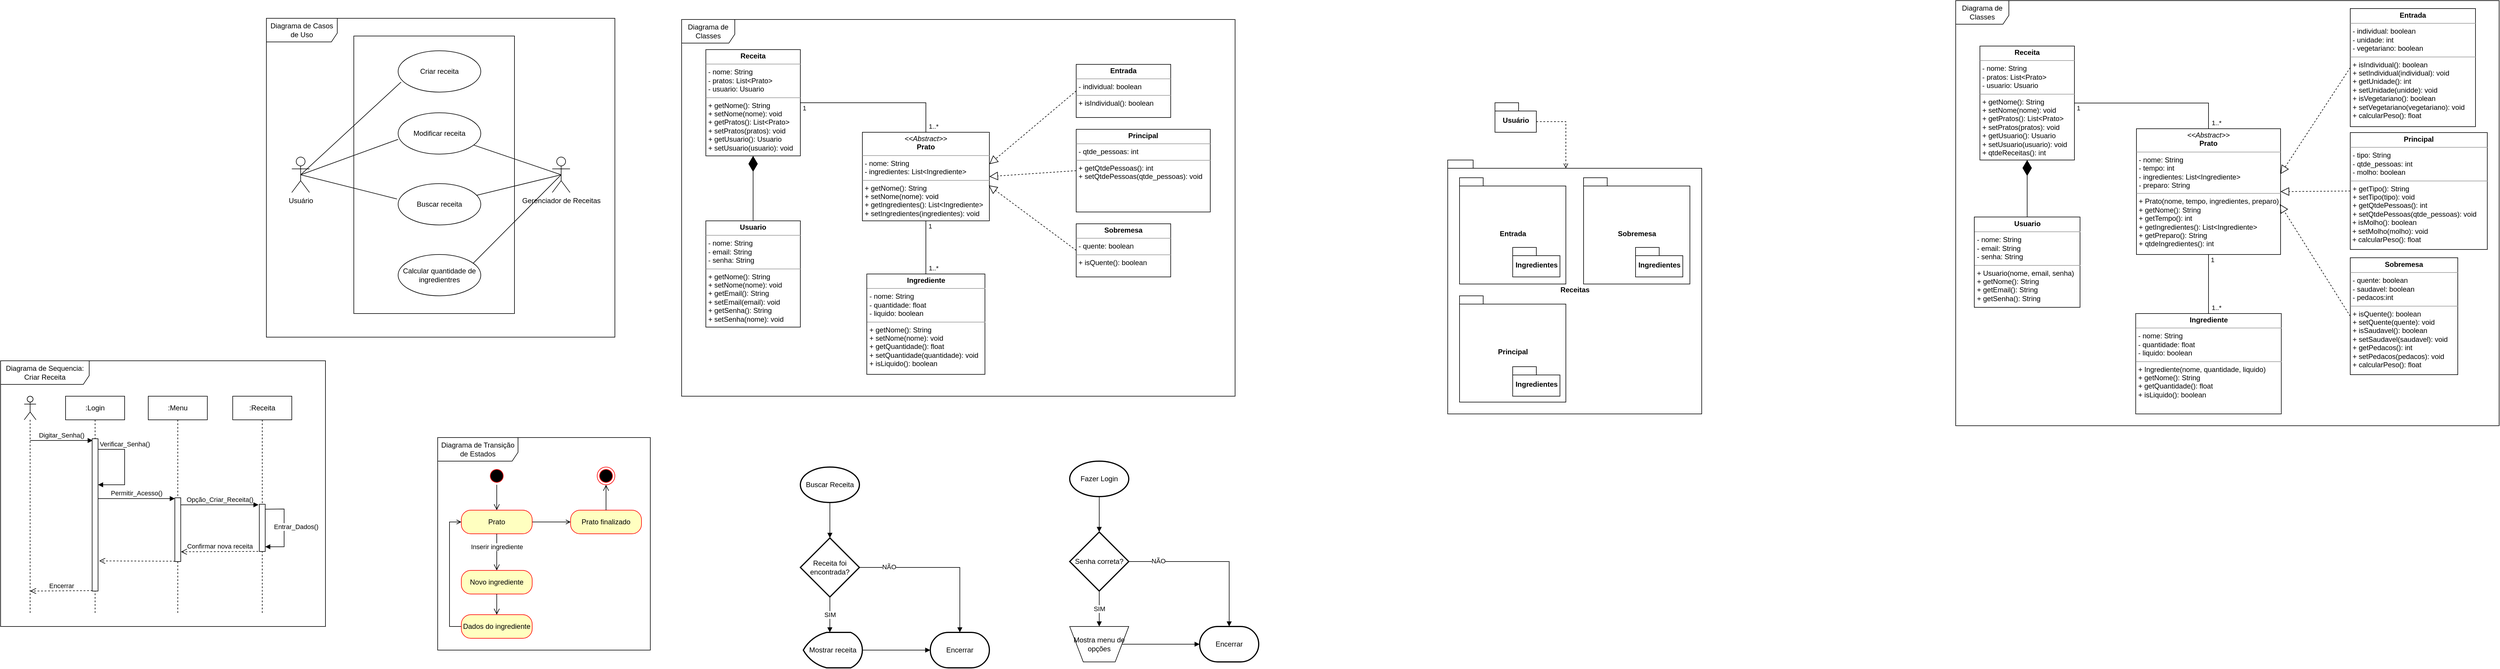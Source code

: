 <mxfile version="20.7.3" type="github" pages="2">
  <diagram id="_pqjIdRNE1lNzWgBRpJp" name="ReceitaFacil">
    <mxGraphModel dx="2421" dy="1897" grid="1" gridSize="10" guides="1" tooltips="1" connect="1" arrows="1" fold="1" page="1" pageScale="1" pageWidth="827" pageHeight="1169" math="0" shadow="0">
      <root>
        <mxCell id="0" />
        <mxCell id="1" parent="0" />
        <mxCell id="X-IdpKSJV3AJV5iMaEPw-19" value="Diagrama de Sequencia:&lt;br&gt;Criar Receita" style="shape=umlFrame;whiteSpace=wrap;html=1;width=150;height=40;" parent="1" vertex="1">
          <mxGeometry x="-740" y="-550" width="550" height="450" as="geometry" />
        </mxCell>
        <mxCell id="10oVBbvQQlzTXneZNWG--9" value="Diagrama de Classes" style="shape=umlFrame;whiteSpace=wrap;html=1;width=90;height=40;" parent="1" vertex="1">
          <mxGeometry x="413" y="-1128" width="937" height="638" as="geometry" />
        </mxCell>
        <mxCell id="10oVBbvQQlzTXneZNWG--10" value="Diagrama de Casos de Uso" style="shape=umlFrame;whiteSpace=wrap;html=1;width=120;height=40;" parent="1" vertex="1">
          <mxGeometry x="-290" y="-1130" width="590" height="540" as="geometry" />
        </mxCell>
        <mxCell id="10oVBbvQQlzTXneZNWG--13" value="" style="html=1;" parent="1" vertex="1">
          <mxGeometry x="-142" y="-1100" width="272" height="470" as="geometry" />
        </mxCell>
        <mxCell id="10oVBbvQQlzTXneZNWG--1" value="&lt;p style=&quot;margin:0px;margin-top:4px;text-align:center;&quot;&gt;&lt;b&gt;Usuario&lt;/b&gt;&lt;/p&gt;&lt;hr size=&quot;1&quot;&gt;&lt;p style=&quot;margin:0px;margin-left:4px;&quot;&gt;- nome: String&lt;/p&gt;&lt;p style=&quot;margin:0px;margin-left:4px;&quot;&gt;- email: String&lt;/p&gt;&lt;p style=&quot;margin:0px;margin-left:4px;&quot;&gt;- senha: String&lt;/p&gt;&lt;hr size=&quot;1&quot;&gt;&lt;p style=&quot;margin:0px;margin-left:4px;&quot;&gt;+ getNome(): String&lt;/p&gt;&lt;p style=&quot;margin:0px;margin-left:4px;&quot;&gt;+ setNome(nome): void&lt;/p&gt;&lt;p style=&quot;margin:0px;margin-left:4px;&quot;&gt;+ getEmail(): String&lt;/p&gt;&lt;p style=&quot;margin:0px;margin-left:4px;&quot;&gt;+ setEmail(email): void&lt;/p&gt;&lt;p style=&quot;margin: 0px 0px 0px 4px;&quot;&gt;+ getSenha(): String&lt;/p&gt;&lt;p style=&quot;margin: 0px 0px 0px 4px;&quot;&gt;+ setSenha(nome): void&lt;/p&gt;" style="verticalAlign=top;align=left;overflow=fill;fontSize=12;fontFamily=Helvetica;html=1;" parent="1" vertex="1">
          <mxGeometry x="454" y="-787" width="160" height="180" as="geometry" />
        </mxCell>
        <mxCell id="10oVBbvQQlzTXneZNWG--2" value="&lt;p style=&quot;margin:0px;margin-top:4px;text-align:center;&quot;&gt;&lt;i&gt;&amp;lt;&amp;lt;Abstract&amp;gt;&amp;gt;&lt;/i&gt;&lt;br&gt;&lt;b&gt;Prato&lt;/b&gt;&lt;/p&gt;&lt;hr size=&quot;1&quot;&gt;&lt;p style=&quot;margin:0px;margin-left:4px;&quot;&gt;- nome: String&lt;/p&gt;&lt;p style=&quot;margin:0px;margin-left:4px;&quot;&gt;- ingredientes: List&amp;lt;Ingrediente&amp;gt;&lt;br&gt;&lt;/p&gt;&lt;hr size=&quot;1&quot;&gt;&lt;p style=&quot;margin: 0px 0px 0px 4px;&quot;&gt;+ getNome(): String&lt;/p&gt;&lt;p style=&quot;margin: 0px 0px 0px 4px;&quot;&gt;+ setNome(nome): void&lt;/p&gt;&lt;p style=&quot;margin: 0px 0px 0px 4px;&quot;&gt;+ getIngredientes(): List&amp;lt;Ingrediente&amp;gt;&lt;/p&gt;&lt;p style=&quot;margin: 0px 0px 0px 4px;&quot;&gt;+ setIngredientes(ingredientes): void&lt;/p&gt;" style="verticalAlign=top;align=left;overflow=fill;fontSize=12;fontFamily=Helvetica;html=1;" parent="1" vertex="1">
          <mxGeometry x="719" y="-937" width="215" height="150" as="geometry" />
        </mxCell>
        <mxCell id="10oVBbvQQlzTXneZNWG--3" value="&lt;p style=&quot;margin:0px;margin-top:4px;text-align:center;&quot;&gt;&lt;b&gt;Entrada&lt;/b&gt;&lt;/p&gt;&lt;hr size=&quot;1&quot;&gt;&lt;p style=&quot;margin:0px;margin-left:4px;&quot;&gt;&lt;span style=&quot;background-color: initial;&quot;&gt;- individual: boolean&lt;/span&gt;&lt;br&gt;&lt;/p&gt;&lt;hr size=&quot;1&quot;&gt;&lt;p style=&quot;margin:0px;margin-left:4px;&quot;&gt;+ isIndividual(): boolean&lt;/p&gt;" style="verticalAlign=top;align=left;overflow=fill;fontSize=12;fontFamily=Helvetica;html=1;" parent="1" vertex="1">
          <mxGeometry x="1081" y="-1052" width="160" height="90" as="geometry" />
        </mxCell>
        <mxCell id="10oVBbvQQlzTXneZNWG--4" value="&lt;p style=&quot;margin:0px;margin-top:4px;text-align:center;&quot;&gt;&lt;b&gt;Sobremesa&lt;/b&gt;&lt;/p&gt;&lt;hr size=&quot;1&quot;&gt;&lt;p style=&quot;margin:0px;margin-left:4px;&quot;&gt;&lt;span style=&quot;background-color: initial;&quot;&gt;- quente: boolean&lt;/span&gt;&lt;br&gt;&lt;/p&gt;&lt;hr size=&quot;1&quot;&gt;&lt;p style=&quot;margin:0px;margin-left:4px;&quot;&gt;+ isQuente(): boolean&lt;/p&gt;" style="verticalAlign=top;align=left;overflow=fill;fontSize=12;fontFamily=Helvetica;html=1;" parent="1" vertex="1">
          <mxGeometry x="1081" y="-782" width="160" height="90" as="geometry" />
        </mxCell>
        <mxCell id="10oVBbvQQlzTXneZNWG--5" value="&lt;p style=&quot;margin:0px;margin-top:4px;text-align:center;&quot;&gt;&lt;b&gt;Ingrediente&lt;/b&gt;&lt;/p&gt;&lt;hr size=&quot;1&quot;&gt;&lt;p style=&quot;margin:0px;margin-left:4px;&quot;&gt;- nome: String&lt;/p&gt;&lt;p style=&quot;margin:0px;margin-left:4px;&quot;&gt;- quantidade: float&lt;/p&gt;&lt;p style=&quot;margin:0px;margin-left:4px;&quot;&gt;- liquido: boolean&lt;/p&gt;&lt;hr size=&quot;1&quot;&gt;&lt;p style=&quot;margin:0px;margin-left:4px;&quot;&gt;+ getNome(): String&lt;/p&gt;&lt;p style=&quot;margin:0px;margin-left:4px;&quot;&gt;+ setNome(nome): void&lt;/p&gt;&lt;p style=&quot;margin:0px;margin-left:4px;&quot;&gt;+ getQuantidade(): float&lt;/p&gt;&lt;p style=&quot;margin:0px;margin-left:4px;&quot;&gt;+ setQuantidade(quantidade): void&lt;/p&gt;&lt;p style=&quot;margin:0px;margin-left:4px;&quot;&gt;+ isLiquido(): boolean&lt;/p&gt;" style="verticalAlign=top;align=left;overflow=fill;fontSize=12;fontFamily=Helvetica;html=1;" parent="1" vertex="1">
          <mxGeometry x="726.5" y="-697" width="200" height="170" as="geometry" />
        </mxCell>
        <mxCell id="10oVBbvQQlzTXneZNWG--7" value="&lt;p style=&quot;margin:0px;margin-top:4px;text-align:center;&quot;&gt;&lt;b&gt;Receita&lt;/b&gt;&lt;/p&gt;&lt;hr size=&quot;1&quot;&gt;&lt;p style=&quot;margin:0px;margin-left:4px;&quot;&gt;- nome: String&lt;/p&gt;&lt;p style=&quot;margin:0px;margin-left:4px;&quot;&gt;- pratos: List&amp;lt;Prato&amp;gt;&lt;br&gt;&lt;/p&gt;&lt;p style=&quot;margin:0px;margin-left:4px;&quot;&gt;- usuario: Usuario&lt;/p&gt;&lt;hr size=&quot;1&quot;&gt;&lt;p style=&quot;margin: 0px 0px 0px 4px;&quot;&gt;+ getNome(): String&lt;/p&gt;&lt;p style=&quot;margin: 0px 0px 0px 4px;&quot;&gt;+ setNome(nome): void&lt;/p&gt;&lt;p style=&quot;margin: 0px 0px 0px 4px;&quot;&gt;+ getPratos(): List&amp;lt;Prato&amp;gt;&lt;/p&gt;&lt;p style=&quot;margin: 0px 0px 0px 4px;&quot;&gt;+ setPratos(pratos): void&lt;/p&gt;&lt;p style=&quot;margin: 0px 0px 0px 4px;&quot;&gt;+ getUsuario(): Usuario&lt;/p&gt;&lt;p style=&quot;margin: 0px 0px 0px 4px;&quot;&gt;+ setUsuario(usuario): void&lt;/p&gt;" style="verticalAlign=top;align=left;overflow=fill;fontSize=12;fontFamily=Helvetica;html=1;" parent="1" vertex="1">
          <mxGeometry x="454" y="-1077" width="160" height="180" as="geometry" />
        </mxCell>
        <mxCell id="10oVBbvQQlzTXneZNWG--8" value="&lt;p style=&quot;margin:0px;margin-top:4px;text-align:center;&quot;&gt;&lt;b&gt;Principal&lt;/b&gt;&lt;/p&gt;&lt;hr size=&quot;1&quot;&gt;&lt;p style=&quot;margin:0px;margin-left:4px;&quot;&gt;&lt;span style=&quot;background-color: initial;&quot;&gt;- qtde_pessoas: int&lt;/span&gt;&lt;br&gt;&lt;/p&gt;&lt;hr size=&quot;1&quot;&gt;&lt;p style=&quot;margin: 0px 0px 0px 4px;&quot;&gt;+ getQtdePessoas(): int&lt;/p&gt;&lt;p style=&quot;margin: 0px 0px 0px 4px;&quot;&gt;+ setQtdePessoas(qtde_pessoas): void&lt;/p&gt;&lt;div&gt;&lt;br&gt;&lt;/div&gt;" style="verticalAlign=top;align=left;overflow=fill;fontSize=12;fontFamily=Helvetica;html=1;" parent="1" vertex="1">
          <mxGeometry x="1081" y="-942" width="227" height="140" as="geometry" />
        </mxCell>
        <mxCell id="10oVBbvQQlzTXneZNWG--11" value="Usuário" style="shape=umlActor;verticalLabelPosition=bottom;verticalAlign=top;html=1;" parent="1" vertex="1">
          <mxGeometry x="-247" y="-895" width="30" height="60" as="geometry" />
        </mxCell>
        <mxCell id="10oVBbvQQlzTXneZNWG--12" value="Gerenciador de Receitas" style="shape=umlActor;verticalLabelPosition=bottom;verticalAlign=top;html=1;" parent="1" vertex="1">
          <mxGeometry x="194" y="-895" width="30" height="60" as="geometry" />
        </mxCell>
        <mxCell id="10oVBbvQQlzTXneZNWG--16" value="Criar receita" style="ellipse;whiteSpace=wrap;html=1;" parent="1" vertex="1">
          <mxGeometry x="-67" y="-1075" width="140" height="70" as="geometry" />
        </mxCell>
        <mxCell id="10oVBbvQQlzTXneZNWG--17" value="Modificar receita" style="ellipse;whiteSpace=wrap;html=1;" parent="1" vertex="1">
          <mxGeometry x="-67" y="-970" width="140" height="70" as="geometry" />
        </mxCell>
        <mxCell id="10oVBbvQQlzTXneZNWG--18" value="Buscar receita" style="ellipse;whiteSpace=wrap;html=1;" parent="1" vertex="1">
          <mxGeometry x="-67" y="-850" width="140" height="70" as="geometry" />
        </mxCell>
        <mxCell id="10oVBbvQQlzTXneZNWG--20" value="Calcular quantidade de ingredientres" style="ellipse;whiteSpace=wrap;html=1;" parent="1" vertex="1">
          <mxGeometry x="-67" y="-730" width="140" height="70" as="geometry" />
        </mxCell>
        <mxCell id="10oVBbvQQlzTXneZNWG--33" value="" style="endArrow=none;html=1;rounded=0;exitX=0.5;exitY=0.5;exitDx=0;exitDy=0;exitPerimeter=0;entryX=0.036;entryY=0.757;entryDx=0;entryDy=0;entryPerimeter=0;" parent="1" source="10oVBbvQQlzTXneZNWG--11" target="10oVBbvQQlzTXneZNWG--16" edge="1">
          <mxGeometry relative="1" as="geometry">
            <mxPoint x="-207" y="-900" as="sourcePoint" />
            <mxPoint x="-37" y="-1020" as="targetPoint" />
          </mxGeometry>
        </mxCell>
        <mxCell id="10oVBbvQQlzTXneZNWG--34" value="" style="endArrow=none;html=1;rounded=0;exitX=0.5;exitY=0.5;exitDx=0;exitDy=0;exitPerimeter=0;entryX=0;entryY=0.643;entryDx=0;entryDy=0;entryPerimeter=0;" parent="1" source="10oVBbvQQlzTXneZNWG--11" target="10oVBbvQQlzTXneZNWG--17" edge="1">
          <mxGeometry relative="1" as="geometry">
            <mxPoint x="-497" y="-800" as="sourcePoint" />
            <mxPoint x="-337" y="-800" as="targetPoint" />
          </mxGeometry>
        </mxCell>
        <mxCell id="10oVBbvQQlzTXneZNWG--35" value="" style="endArrow=none;html=1;rounded=0;exitX=0.5;exitY=0.5;exitDx=0;exitDy=0;exitPerimeter=0;entryX=-0.014;entryY=0.371;entryDx=0;entryDy=0;entryPerimeter=0;" parent="1" source="10oVBbvQQlzTXneZNWG--11" target="10oVBbvQQlzTXneZNWG--18" edge="1">
          <mxGeometry relative="1" as="geometry">
            <mxPoint x="-447" y="-840" as="sourcePoint" />
            <mxPoint x="-287" y="-840" as="targetPoint" />
          </mxGeometry>
        </mxCell>
        <mxCell id="10oVBbvQQlzTXneZNWG--36" value="" style="endArrow=none;html=1;rounded=0;entryX=0.5;entryY=0.5;entryDx=0;entryDy=0;entryPerimeter=0;exitX=0.907;exitY=0.214;exitDx=0;exitDy=0;exitPerimeter=0;" parent="1" source="10oVBbvQQlzTXneZNWG--20" target="10oVBbvQQlzTXneZNWG--12" edge="1">
          <mxGeometry relative="1" as="geometry">
            <mxPoint x="-477" y="-800" as="sourcePoint" />
            <mxPoint x="-317" y="-800" as="targetPoint" />
          </mxGeometry>
        </mxCell>
        <mxCell id="10oVBbvQQlzTXneZNWG--37" value="" style="endArrow=none;html=1;rounded=0;entryX=0.5;entryY=0.5;entryDx=0;entryDy=0;entryPerimeter=0;" parent="1" source="10oVBbvQQlzTXneZNWG--18" target="10oVBbvQQlzTXneZNWG--12" edge="1">
          <mxGeometry relative="1" as="geometry">
            <mxPoint x="-487" y="-790" as="sourcePoint" />
            <mxPoint x="193" y="-860" as="targetPoint" />
          </mxGeometry>
        </mxCell>
        <mxCell id="10oVBbvQQlzTXneZNWG--38" value="" style="endArrow=none;html=1;rounded=0;exitX=0.5;exitY=0.5;exitDx=0;exitDy=0;exitPerimeter=0;" parent="1" source="10oVBbvQQlzTXneZNWG--12" target="10oVBbvQQlzTXneZNWG--17" edge="1">
          <mxGeometry relative="1" as="geometry">
            <mxPoint x="-497" y="-760" as="sourcePoint" />
            <mxPoint x="-337" y="-760" as="targetPoint" />
          </mxGeometry>
        </mxCell>
        <mxCell id="X-IdpKSJV3AJV5iMaEPw-4" value="" style="endArrow=none;html=1;edgeStyle=orthogonalEdgeStyle;rounded=0;exitX=0.5;exitY=1;exitDx=0;exitDy=0;entryX=0.5;entryY=0;entryDx=0;entryDy=0;" parent="1" source="10oVBbvQQlzTXneZNWG--2" target="10oVBbvQQlzTXneZNWG--5" edge="1">
          <mxGeometry relative="1" as="geometry">
            <mxPoint x="1721" y="-697" as="sourcePoint" />
            <mxPoint x="1881" y="-697" as="targetPoint" />
          </mxGeometry>
        </mxCell>
        <mxCell id="X-IdpKSJV3AJV5iMaEPw-5" value="1" style="edgeLabel;resizable=0;html=1;align=left;verticalAlign=bottom;" parent="X-IdpKSJV3AJV5iMaEPw-4" connectable="0" vertex="1">
          <mxGeometry x="-1" relative="1" as="geometry">
            <mxPoint x="2" y="17" as="offset" />
          </mxGeometry>
        </mxCell>
        <mxCell id="X-IdpKSJV3AJV5iMaEPw-6" value="1..*" style="edgeLabel;resizable=0;html=1;align=right;verticalAlign=bottom;" parent="X-IdpKSJV3AJV5iMaEPw-4" connectable="0" vertex="1">
          <mxGeometry x="1" relative="1" as="geometry">
            <mxPoint x="22" y="-2" as="offset" />
          </mxGeometry>
        </mxCell>
        <mxCell id="X-IdpKSJV3AJV5iMaEPw-10" value="" style="endArrow=block;dashed=1;endFill=0;endSize=12;html=1;rounded=0;exitX=0;exitY=0.5;exitDx=0;exitDy=0;entryX=1;entryY=0.36;entryDx=0;entryDy=0;entryPerimeter=0;" parent="1" source="10oVBbvQQlzTXneZNWG--3" target="10oVBbvQQlzTXneZNWG--2" edge="1">
          <mxGeometry width="160" relative="1" as="geometry">
            <mxPoint x="961" y="-797" as="sourcePoint" />
            <mxPoint x="931" y="-877" as="targetPoint" />
          </mxGeometry>
        </mxCell>
        <mxCell id="X-IdpKSJV3AJV5iMaEPw-11" value="" style="endArrow=block;dashed=1;endFill=0;endSize=12;html=1;rounded=0;exitX=0;exitY=0.5;exitDx=0;exitDy=0;entryX=1;entryY=0.5;entryDx=0;entryDy=0;" parent="1" source="10oVBbvQQlzTXneZNWG--8" target="10oVBbvQQlzTXneZNWG--2" edge="1">
          <mxGeometry width="160" relative="1" as="geometry">
            <mxPoint x="1001" y="-637" as="sourcePoint" />
            <mxPoint x="1161" y="-637" as="targetPoint" />
          </mxGeometry>
        </mxCell>
        <mxCell id="X-IdpKSJV3AJV5iMaEPw-12" value="" style="endArrow=block;dashed=1;endFill=0;endSize=12;html=1;rounded=0;exitX=0;exitY=0.5;exitDx=0;exitDy=0;entryX=0.995;entryY=0.6;entryDx=0;entryDy=0;entryPerimeter=0;" parent="1" source="10oVBbvQQlzTXneZNWG--4" target="10oVBbvQQlzTXneZNWG--2" edge="1">
          <mxGeometry width="160" relative="1" as="geometry">
            <mxPoint x="951" y="-767" as="sourcePoint" />
            <mxPoint x="1111" y="-767" as="targetPoint" />
          </mxGeometry>
        </mxCell>
        <mxCell id="X-IdpKSJV3AJV5iMaEPw-13" value="" style="endArrow=none;html=1;edgeStyle=orthogonalEdgeStyle;rounded=0;exitX=1;exitY=0.5;exitDx=0;exitDy=0;entryX=0.5;entryY=0;entryDx=0;entryDy=0;" parent="1" source="10oVBbvQQlzTXneZNWG--7" target="10oVBbvQQlzTXneZNWG--2" edge="1">
          <mxGeometry relative="1" as="geometry">
            <mxPoint x="836.5" y="-991" as="sourcePoint" />
            <mxPoint x="836.5" y="-901" as="targetPoint" />
          </mxGeometry>
        </mxCell>
        <mxCell id="X-IdpKSJV3AJV5iMaEPw-14" value="1" style="edgeLabel;resizable=0;html=1;align=left;verticalAlign=bottom;" parent="X-IdpKSJV3AJV5iMaEPw-13" connectable="0" vertex="1">
          <mxGeometry x="-1" relative="1" as="geometry">
            <mxPoint x="2" y="17" as="offset" />
          </mxGeometry>
        </mxCell>
        <mxCell id="X-IdpKSJV3AJV5iMaEPw-15" value="1..*" style="edgeLabel;resizable=0;html=1;align=right;verticalAlign=bottom;" parent="X-IdpKSJV3AJV5iMaEPw-13" connectable="0" vertex="1">
          <mxGeometry x="1" relative="1" as="geometry">
            <mxPoint x="22" y="-2" as="offset" />
          </mxGeometry>
        </mxCell>
        <mxCell id="X-IdpKSJV3AJV5iMaEPw-18" value="" style="endArrow=diamondThin;endFill=1;endSize=24;html=1;rounded=0;entryX=0.5;entryY=1;entryDx=0;entryDy=0;exitX=0.5;exitY=0;exitDx=0;exitDy=0;" parent="1" source="10oVBbvQQlzTXneZNWG--1" target="10oVBbvQQlzTXneZNWG--7" edge="1">
          <mxGeometry width="160" relative="1" as="geometry">
            <mxPoint x="401" y="-847" as="sourcePoint" />
            <mxPoint x="561" y="-847" as="targetPoint" />
          </mxGeometry>
        </mxCell>
        <mxCell id="X-IdpKSJV3AJV5iMaEPw-20" value="" style="shape=umlLifeline;participant=umlActor;perimeter=lifelinePerimeter;whiteSpace=wrap;html=1;container=1;collapsible=0;recursiveResize=0;verticalAlign=top;spacingTop=36;outlineConnect=0;" parent="1" vertex="1">
          <mxGeometry x="-700" y="-490" width="20" height="370" as="geometry" />
        </mxCell>
        <mxCell id="X-IdpKSJV3AJV5iMaEPw-25" value="Digitar_Senha()" style="html=1;verticalAlign=bottom;endArrow=block;rounded=0;entryX=0.1;entryY=0.1;entryDx=0;entryDy=0;entryPerimeter=0;" parent="X-IdpKSJV3AJV5iMaEPw-20" edge="1">
          <mxGeometry width="80" relative="1" as="geometry">
            <mxPoint x="10" y="75" as="sourcePoint" />
            <mxPoint x="116" y="75" as="targetPoint" />
          </mxGeometry>
        </mxCell>
        <mxCell id="X-IdpKSJV3AJV5iMaEPw-21" value=":Login" style="shape=umlLifeline;perimeter=lifelinePerimeter;whiteSpace=wrap;html=1;container=1;collapsible=0;recursiveResize=0;outlineConnect=0;" parent="1" vertex="1">
          <mxGeometry x="-630" y="-490" width="100" height="370" as="geometry" />
        </mxCell>
        <mxCell id="X-IdpKSJV3AJV5iMaEPw-23" value="" style="html=1;points=[];perimeter=orthogonalPerimeter;" parent="X-IdpKSJV3AJV5iMaEPw-21" vertex="1">
          <mxGeometry x="45" y="72" width="10" height="258" as="geometry" />
        </mxCell>
        <mxCell id="X-IdpKSJV3AJV5iMaEPw-26" value="Verificar_Senha()" style="html=1;verticalAlign=bottom;endArrow=block;rounded=0;" parent="X-IdpKSJV3AJV5iMaEPw-21" source="X-IdpKSJV3AJV5iMaEPw-23" target="X-IdpKSJV3AJV5iMaEPw-23" edge="1">
          <mxGeometry x="-0.4" width="80" relative="1" as="geometry">
            <mxPoint x="60" y="90" as="sourcePoint" />
            <mxPoint x="60" y="410" as="targetPoint" />
            <Array as="points">
              <mxPoint x="100" y="90" />
              <mxPoint x="100" y="150" />
            </Array>
            <mxPoint as="offset" />
          </mxGeometry>
        </mxCell>
        <mxCell id="X-IdpKSJV3AJV5iMaEPw-22" value=":Menu" style="shape=umlLifeline;perimeter=lifelinePerimeter;whiteSpace=wrap;html=1;container=1;collapsible=0;recursiveResize=0;outlineConnect=0;" parent="1" vertex="1">
          <mxGeometry x="-490" y="-490" width="100" height="370" as="geometry" />
        </mxCell>
        <mxCell id="X-IdpKSJV3AJV5iMaEPw-28" value="Permitir_Acesso()" style="html=1;verticalAlign=bottom;endArrow=block;rounded=0;entryX=0;entryY=0.013;entryDx=0;entryDy=0;entryPerimeter=0;" parent="1" source="X-IdpKSJV3AJV5iMaEPw-23" target="X-IdpKSJV3AJV5iMaEPw-27" edge="1">
          <mxGeometry width="80" relative="1" as="geometry">
            <mxPoint x="-530" y="-305.29" as="sourcePoint" />
            <mxPoint x="-450" y="-305.29" as="targetPoint" />
          </mxGeometry>
        </mxCell>
        <mxCell id="X-IdpKSJV3AJV5iMaEPw-27" value="" style="html=1;points=[];perimeter=orthogonalPerimeter;" parent="1" vertex="1">
          <mxGeometry x="-445" y="-318" width="10" height="108" as="geometry" />
        </mxCell>
        <mxCell id="X-IdpKSJV3AJV5iMaEPw-29" value=":Receita" style="shape=umlLifeline;perimeter=lifelinePerimeter;whiteSpace=wrap;html=1;container=1;collapsible=0;recursiveResize=0;outlineConnect=0;" parent="1" vertex="1">
          <mxGeometry x="-347" y="-490" width="100" height="370" as="geometry" />
        </mxCell>
        <mxCell id="X-IdpKSJV3AJV5iMaEPw-30" value="" style="html=1;points=[];perimeter=orthogonalPerimeter;" parent="X-IdpKSJV3AJV5iMaEPw-29" vertex="1">
          <mxGeometry x="45" y="183" width="10" height="80" as="geometry" />
        </mxCell>
        <mxCell id="X-IdpKSJV3AJV5iMaEPw-32" value="Entrar_Dados()" style="html=1;verticalAlign=bottom;endArrow=block;rounded=0;exitX=0.957;exitY=0.105;exitDx=0;exitDy=0;exitPerimeter=0;" parent="X-IdpKSJV3AJV5iMaEPw-29" source="X-IdpKSJV3AJV5iMaEPw-30" target="X-IdpKSJV3AJV5iMaEPw-30" edge="1">
          <mxGeometry x="0.112" y="20" width="80" relative="1" as="geometry">
            <mxPoint x="117" y="200" as="sourcePoint" />
            <mxPoint x="197" y="200" as="targetPoint" />
            <Array as="points">
              <mxPoint x="87" y="191" />
            </Array>
            <mxPoint as="offset" />
          </mxGeometry>
        </mxCell>
        <mxCell id="X-IdpKSJV3AJV5iMaEPw-31" value="Opção_Criar_Receita()" style="html=1;verticalAlign=bottom;endArrow=block;rounded=0;entryX=-0.129;entryY=0.011;entryDx=0;entryDy=0;entryPerimeter=0;exitX=0.971;exitY=0.111;exitDx=0;exitDy=0;exitPerimeter=0;" parent="1" source="X-IdpKSJV3AJV5iMaEPw-27" target="X-IdpKSJV3AJV5iMaEPw-30" edge="1">
          <mxGeometry width="80" relative="1" as="geometry">
            <mxPoint x="-430" y="-304" as="sourcePoint" />
            <mxPoint x="-330" y="-300" as="targetPoint" />
          </mxGeometry>
        </mxCell>
        <mxCell id="X-IdpKSJV3AJV5iMaEPw-33" value="Confirmar nova receita" style="html=1;verticalAlign=bottom;endArrow=open;dashed=1;endSize=8;rounded=0;exitX=-0.186;exitY=0.998;exitDx=0;exitDy=0;exitPerimeter=0;entryX=1.029;entryY=0.847;entryDx=0;entryDy=0;entryPerimeter=0;" parent="1" source="X-IdpKSJV3AJV5iMaEPw-30" target="X-IdpKSJV3AJV5iMaEPw-27" edge="1">
          <mxGeometry relative="1" as="geometry">
            <mxPoint x="-310" y="-220" as="sourcePoint" />
            <mxPoint x="-390" y="-220" as="targetPoint" />
          </mxGeometry>
        </mxCell>
        <mxCell id="X-IdpKSJV3AJV5iMaEPw-34" value="" style="html=1;verticalAlign=bottom;endArrow=open;dashed=1;endSize=8;rounded=0;exitX=0.057;exitY=0.995;exitDx=0;exitDy=0;exitPerimeter=0;entryX=1.2;entryY=0.802;entryDx=0;entryDy=0;entryPerimeter=0;" parent="1" source="X-IdpKSJV3AJV5iMaEPw-27" target="X-IdpKSJV3AJV5iMaEPw-23" edge="1">
          <mxGeometry relative="1" as="geometry">
            <mxPoint x="-460" y="-210" as="sourcePoint" />
            <mxPoint x="-540" y="-210" as="targetPoint" />
          </mxGeometry>
        </mxCell>
        <mxCell id="X-IdpKSJV3AJV5iMaEPw-35" value="Encerrar" style="html=1;verticalAlign=bottom;endArrow=open;dashed=1;endSize=8;rounded=0;exitX=0.057;exitY=0.997;exitDx=0;exitDy=0;exitPerimeter=0;" parent="1" source="X-IdpKSJV3AJV5iMaEPw-23" edge="1">
          <mxGeometry relative="1" as="geometry">
            <mxPoint x="-610" y="-160" as="sourcePoint" />
            <mxPoint x="-690" y="-160" as="targetPoint" />
          </mxGeometry>
        </mxCell>
        <mxCell id="X-IdpKSJV3AJV5iMaEPw-37" value="" style="ellipse;html=1;shape=endState;fillColor=#000000;strokeColor=#ff0000;" parent="1" vertex="1">
          <mxGeometry x="270" y="-370" width="30" height="30" as="geometry" />
        </mxCell>
        <mxCell id="X-IdpKSJV3AJV5iMaEPw-38" value="" style="ellipse;html=1;shape=startState;fillColor=#000000;strokeColor=#ff0000;" parent="1" vertex="1">
          <mxGeometry x="85" y="-370" width="30" height="30" as="geometry" />
        </mxCell>
        <mxCell id="X-IdpKSJV3AJV5iMaEPw-39" value="" style="edgeStyle=orthogonalEdgeStyle;html=1;verticalAlign=bottom;endArrow=open;endSize=8;strokeColor=#000000;rounded=0;entryX=0.5;entryY=0;entryDx=0;entryDy=0;" parent="1" source="X-IdpKSJV3AJV5iMaEPw-38" target="X-IdpKSJV3AJV5iMaEPw-40" edge="1">
          <mxGeometry relative="1" as="geometry">
            <mxPoint x="100" y="-110" as="targetPoint" />
          </mxGeometry>
        </mxCell>
        <mxCell id="X-IdpKSJV3AJV5iMaEPw-57" style="edgeStyle=orthogonalEdgeStyle;rounded=0;orthogonalLoop=1;jettySize=auto;html=1;exitX=1;exitY=0.5;exitDx=0;exitDy=0;entryX=0;entryY=0.5;entryDx=0;entryDy=0;strokeColor=#000000;endArrow=open;endFill=0;" parent="1" source="X-IdpKSJV3AJV5iMaEPw-40" target="X-IdpKSJV3AJV5iMaEPw-48" edge="1">
          <mxGeometry relative="1" as="geometry" />
        </mxCell>
        <mxCell id="X-IdpKSJV3AJV5iMaEPw-40" value="Prato" style="rounded=1;whiteSpace=wrap;html=1;arcSize=40;fontColor=#000000;fillColor=#ffffc0;strokeColor=#ff0000;" parent="1" vertex="1">
          <mxGeometry x="40" y="-297" width="120" height="40" as="geometry" />
        </mxCell>
        <mxCell id="X-IdpKSJV3AJV5iMaEPw-41" value="Inserir ingrediente" style="edgeStyle=orthogonalEdgeStyle;html=1;verticalAlign=bottom;endArrow=open;endSize=8;strokeColor=#000000;rounded=0;entryX=0.5;entryY=0;entryDx=0;entryDy=0;" parent="1" source="X-IdpKSJV3AJV5iMaEPw-40" target="X-IdpKSJV3AJV5iMaEPw-42" edge="1">
          <mxGeometry relative="1" as="geometry">
            <mxPoint x="275" y="-40" as="targetPoint" />
          </mxGeometry>
        </mxCell>
        <mxCell id="X-IdpKSJV3AJV5iMaEPw-42" value="Novo ingrediente" style="rounded=1;whiteSpace=wrap;html=1;arcSize=40;fontColor=#000000;fillColor=#ffffc0;strokeColor=#ff0000;" parent="1" vertex="1">
          <mxGeometry x="40" y="-195" width="120" height="40" as="geometry" />
        </mxCell>
        <mxCell id="X-IdpKSJV3AJV5iMaEPw-43" value="" style="edgeStyle=orthogonalEdgeStyle;html=1;verticalAlign=bottom;endArrow=open;endSize=8;strokeColor=#000000;rounded=0;entryX=0.5;entryY=0;entryDx=0;entryDy=0;" parent="1" source="X-IdpKSJV3AJV5iMaEPw-42" target="X-IdpKSJV3AJV5iMaEPw-46" edge="1">
          <mxGeometry relative="1" as="geometry">
            <mxPoint x="109" y="-120" as="targetPoint" />
          </mxGeometry>
        </mxCell>
        <mxCell id="X-IdpKSJV3AJV5iMaEPw-56" style="edgeStyle=orthogonalEdgeStyle;rounded=0;orthogonalLoop=1;jettySize=auto;html=1;exitX=0;exitY=0.5;exitDx=0;exitDy=0;entryX=0;entryY=0.5;entryDx=0;entryDy=0;strokeColor=#000000;endArrow=open;endFill=0;" parent="1" source="X-IdpKSJV3AJV5iMaEPw-46" target="X-IdpKSJV3AJV5iMaEPw-40" edge="1">
          <mxGeometry relative="1" as="geometry" />
        </mxCell>
        <mxCell id="X-IdpKSJV3AJV5iMaEPw-46" value="Dados do ingrediente" style="rounded=1;whiteSpace=wrap;html=1;arcSize=40;fontColor=#000000;fillColor=#ffffc0;strokeColor=#ff0000;" parent="1" vertex="1">
          <mxGeometry x="40" y="-120" width="120" height="40" as="geometry" />
        </mxCell>
        <mxCell id="X-IdpKSJV3AJV5iMaEPw-48" value="Prato finalizado" style="rounded=1;whiteSpace=wrap;html=1;arcSize=40;fontColor=#000000;fillColor=#ffffc0;strokeColor=#ff0000;" parent="1" vertex="1">
          <mxGeometry x="225" y="-297" width="120" height="40" as="geometry" />
        </mxCell>
        <mxCell id="X-IdpKSJV3AJV5iMaEPw-49" value="" style="edgeStyle=orthogonalEdgeStyle;html=1;verticalAlign=bottom;endArrow=open;endSize=8;strokeColor=#000000;rounded=0;entryX=0.5;entryY=1;entryDx=0;entryDy=0;" parent="1" source="X-IdpKSJV3AJV5iMaEPw-48" target="X-IdpKSJV3AJV5iMaEPw-37" edge="1">
          <mxGeometry relative="1" as="geometry">
            <mxPoint x="285" y="-210" as="targetPoint" />
          </mxGeometry>
        </mxCell>
        <mxCell id="X-IdpKSJV3AJV5iMaEPw-54" value="Diagrama de Transição de Estados" style="shape=umlFrame;whiteSpace=wrap;html=1;width=136;height=40;" parent="1" vertex="1">
          <mxGeometry y="-420" width="360" height="360" as="geometry" />
        </mxCell>
        <mxCell id="X-IdpKSJV3AJV5iMaEPw-66" value="SIM" style="edgeStyle=orthogonalEdgeStyle;rounded=0;orthogonalLoop=1;jettySize=auto;html=1;exitX=0.5;exitY=1;exitDx=0;exitDy=0;exitPerimeter=0;entryX=0.449;entryY=0;entryDx=0;entryDy=0;entryPerimeter=0;strokeColor=#000000;endArrow=block;endFill=1;" parent="1" source="X-IdpKSJV3AJV5iMaEPw-59" target="X-IdpKSJV3AJV5iMaEPw-64" edge="1">
          <mxGeometry relative="1" as="geometry" />
        </mxCell>
        <mxCell id="X-IdpKSJV3AJV5iMaEPw-67" style="edgeStyle=orthogonalEdgeStyle;rounded=0;orthogonalLoop=1;jettySize=auto;html=1;exitX=1;exitY=0.5;exitDx=0;exitDy=0;exitPerimeter=0;entryX=0.5;entryY=0;entryDx=0;entryDy=0;entryPerimeter=0;strokeColor=#000000;endArrow=block;endFill=1;" parent="1" source="X-IdpKSJV3AJV5iMaEPw-59" target="X-IdpKSJV3AJV5iMaEPw-62" edge="1">
          <mxGeometry relative="1" as="geometry" />
        </mxCell>
        <mxCell id="X-IdpKSJV3AJV5iMaEPw-68" value="NÃO" style="edgeLabel;html=1;align=center;verticalAlign=middle;resizable=0;points=[];" parent="X-IdpKSJV3AJV5iMaEPw-67" vertex="1" connectable="0">
          <mxGeometry x="-0.643" y="1" relative="1" as="geometry">
            <mxPoint as="offset" />
          </mxGeometry>
        </mxCell>
        <mxCell id="X-IdpKSJV3AJV5iMaEPw-59" value="Receita foi encontrada?" style="strokeWidth=2;html=1;shape=mxgraph.flowchart.decision;whiteSpace=wrap;" parent="1" vertex="1">
          <mxGeometry x="614" y="-250" width="100" height="100" as="geometry" />
        </mxCell>
        <mxCell id="X-IdpKSJV3AJV5iMaEPw-63" style="edgeStyle=orthogonalEdgeStyle;rounded=0;orthogonalLoop=1;jettySize=auto;html=1;exitX=0.5;exitY=1;exitDx=0;exitDy=0;exitPerimeter=0;entryX=0.5;entryY=0;entryDx=0;entryDy=0;entryPerimeter=0;strokeColor=#000000;endArrow=block;endFill=1;" parent="1" source="X-IdpKSJV3AJV5iMaEPw-61" target="X-IdpKSJV3AJV5iMaEPw-59" edge="1">
          <mxGeometry relative="1" as="geometry" />
        </mxCell>
        <mxCell id="X-IdpKSJV3AJV5iMaEPw-61" value="Buscar Receita" style="strokeWidth=2;html=1;shape=mxgraph.flowchart.start_1;whiteSpace=wrap;" parent="1" vertex="1">
          <mxGeometry x="614" y="-370" width="100" height="60" as="geometry" />
        </mxCell>
        <mxCell id="X-IdpKSJV3AJV5iMaEPw-62" value="Encerrar" style="strokeWidth=2;html=1;shape=mxgraph.flowchart.terminator;whiteSpace=wrap;" parent="1" vertex="1">
          <mxGeometry x="834" y="-90" width="100" height="60" as="geometry" />
        </mxCell>
        <mxCell id="X-IdpKSJV3AJV5iMaEPw-65" style="edgeStyle=orthogonalEdgeStyle;rounded=0;orthogonalLoop=1;jettySize=auto;html=1;exitX=1;exitY=0.5;exitDx=0;exitDy=0;exitPerimeter=0;entryX=0;entryY=0.5;entryDx=0;entryDy=0;entryPerimeter=0;strokeColor=#000000;endArrow=block;endFill=1;" parent="1" source="X-IdpKSJV3AJV5iMaEPw-64" target="X-IdpKSJV3AJV5iMaEPw-62" edge="1">
          <mxGeometry relative="1" as="geometry" />
        </mxCell>
        <mxCell id="X-IdpKSJV3AJV5iMaEPw-64" value="Mostrar receita" style="strokeWidth=2;html=1;shape=mxgraph.flowchart.display;whiteSpace=wrap;" parent="1" vertex="1">
          <mxGeometry x="619" y="-90" width="100" height="60" as="geometry" />
        </mxCell>
        <mxCell id="X-IdpKSJV3AJV5iMaEPw-71" value="SIM" style="edgeStyle=orthogonalEdgeStyle;rounded=0;orthogonalLoop=1;jettySize=auto;html=1;exitX=0.5;exitY=1;exitDx=0;exitDy=0;exitPerimeter=0;entryX=0.5;entryY=0;entryDx=0;entryDy=0;strokeColor=#000000;endArrow=block;endFill=1;" parent="1" source="X-IdpKSJV3AJV5iMaEPw-74" target="X-IdpKSJV3AJV5iMaEPw-81" edge="1">
          <mxGeometry relative="1" as="geometry">
            <mxPoint x="1119.9" y="-100.0" as="targetPoint" />
          </mxGeometry>
        </mxCell>
        <mxCell id="X-IdpKSJV3AJV5iMaEPw-72" style="edgeStyle=orthogonalEdgeStyle;rounded=0;orthogonalLoop=1;jettySize=auto;html=1;exitX=1;exitY=0.5;exitDx=0;exitDy=0;exitPerimeter=0;entryX=0.5;entryY=0;entryDx=0;entryDy=0;entryPerimeter=0;strokeColor=#000000;endArrow=block;endFill=1;" parent="1" source="X-IdpKSJV3AJV5iMaEPw-74" target="X-IdpKSJV3AJV5iMaEPw-77" edge="1">
          <mxGeometry relative="1" as="geometry" />
        </mxCell>
        <mxCell id="X-IdpKSJV3AJV5iMaEPw-73" value="NÃO" style="edgeLabel;html=1;align=center;verticalAlign=middle;resizable=0;points=[];" parent="X-IdpKSJV3AJV5iMaEPw-72" vertex="1" connectable="0">
          <mxGeometry x="-0.643" y="1" relative="1" as="geometry">
            <mxPoint as="offset" />
          </mxGeometry>
        </mxCell>
        <mxCell id="X-IdpKSJV3AJV5iMaEPw-74" value="Senha correta?" style="strokeWidth=2;html=1;shape=mxgraph.flowchart.decision;whiteSpace=wrap;" parent="1" vertex="1">
          <mxGeometry x="1070" y="-260" width="100" height="100" as="geometry" />
        </mxCell>
        <mxCell id="X-IdpKSJV3AJV5iMaEPw-75" style="edgeStyle=orthogonalEdgeStyle;rounded=0;orthogonalLoop=1;jettySize=auto;html=1;exitX=0.5;exitY=1;exitDx=0;exitDy=0;exitPerimeter=0;entryX=0.5;entryY=0;entryDx=0;entryDy=0;entryPerimeter=0;strokeColor=#000000;endArrow=block;endFill=1;" parent="1" source="X-IdpKSJV3AJV5iMaEPw-76" target="X-IdpKSJV3AJV5iMaEPw-74" edge="1">
          <mxGeometry relative="1" as="geometry" />
        </mxCell>
        <mxCell id="X-IdpKSJV3AJV5iMaEPw-76" value="Fazer Login" style="strokeWidth=2;html=1;shape=mxgraph.flowchart.start_1;whiteSpace=wrap;" parent="1" vertex="1">
          <mxGeometry x="1070" y="-380" width="100" height="60" as="geometry" />
        </mxCell>
        <mxCell id="X-IdpKSJV3AJV5iMaEPw-77" value="Encerrar" style="strokeWidth=2;html=1;shape=mxgraph.flowchart.terminator;whiteSpace=wrap;" parent="1" vertex="1">
          <mxGeometry x="1290" y="-100" width="100" height="60" as="geometry" />
        </mxCell>
        <mxCell id="X-IdpKSJV3AJV5iMaEPw-78" style="edgeStyle=orthogonalEdgeStyle;rounded=0;orthogonalLoop=1;jettySize=auto;html=1;exitX=1;exitY=0.5;exitDx=0;exitDy=0;entryX=0;entryY=0.5;entryDx=0;entryDy=0;entryPerimeter=0;strokeColor=#000000;endArrow=block;endFill=1;" parent="1" source="X-IdpKSJV3AJV5iMaEPw-81" target="X-IdpKSJV3AJV5iMaEPw-77" edge="1">
          <mxGeometry relative="1" as="geometry">
            <mxPoint x="1175.0" y="-70.0" as="sourcePoint" />
          </mxGeometry>
        </mxCell>
        <mxCell id="X-IdpKSJV3AJV5iMaEPw-81" value="Mostra menu de opções" style="verticalLabelPosition=middle;verticalAlign=middle;html=1;shape=trapezoid;perimeter=trapezoidPerimeter;whiteSpace=wrap;size=0.23;arcSize=10;flipV=1;labelPosition=center;align=center;" parent="1" vertex="1">
          <mxGeometry x="1070" y="-100" width="100" height="60" as="geometry" />
        </mxCell>
        <mxCell id="X-IdpKSJV3AJV5iMaEPw-88" style="edgeStyle=orthogonalEdgeStyle;rounded=0;orthogonalLoop=1;jettySize=auto;html=1;exitX=0;exitY=0;exitDx=70;exitDy=32;exitPerimeter=0;entryX=0;entryY=0;entryDx=200;entryDy=14;entryPerimeter=0;strokeColor=#000000;endArrow=open;endFill=0;dashed=1;" parent="1" source="X-IdpKSJV3AJV5iMaEPw-83" target="X-IdpKSJV3AJV5iMaEPw-84" edge="1">
          <mxGeometry relative="1" as="geometry" />
        </mxCell>
        <mxCell id="X-IdpKSJV3AJV5iMaEPw-83" value="Usuário" style="shape=folder;fontStyle=1;spacingTop=10;tabWidth=40;tabHeight=14;tabPosition=left;html=1;" parent="1" vertex="1">
          <mxGeometry x="1790" y="-987" width="70" height="50" as="geometry" />
        </mxCell>
        <mxCell id="X-IdpKSJV3AJV5iMaEPw-84" value="Receitas" style="shape=folder;fontStyle=1;spacingTop=10;tabWidth=40;tabHeight=14;tabPosition=left;html=1;" parent="1" vertex="1">
          <mxGeometry x="1710" y="-890" width="430" height="430" as="geometry" />
        </mxCell>
        <mxCell id="X-IdpKSJV3AJV5iMaEPw-85" value="Entrada" style="shape=folder;fontStyle=1;spacingTop=10;tabWidth=40;tabHeight=14;tabPosition=left;html=1;" parent="1" vertex="1">
          <mxGeometry x="1730" y="-860" width="180" height="180" as="geometry" />
        </mxCell>
        <mxCell id="X-IdpKSJV3AJV5iMaEPw-86" value="Principal" style="shape=folder;fontStyle=1;spacingTop=10;tabWidth=40;tabHeight=14;tabPosition=left;html=1;" parent="1" vertex="1">
          <mxGeometry x="1730" y="-660" width="180" height="180" as="geometry" />
        </mxCell>
        <mxCell id="X-IdpKSJV3AJV5iMaEPw-87" value="Sobremesa" style="shape=folder;fontStyle=1;spacingTop=10;tabWidth=40;tabHeight=14;tabPosition=left;html=1;" parent="1" vertex="1">
          <mxGeometry x="1940" y="-860" width="180" height="180" as="geometry" />
        </mxCell>
        <mxCell id="X-IdpKSJV3AJV5iMaEPw-89" value="Ingredientes" style="shape=folder;fontStyle=1;spacingTop=10;tabWidth=40;tabHeight=14;tabPosition=left;html=1;" parent="1" vertex="1">
          <mxGeometry x="1820" y="-742" width="80" height="50" as="geometry" />
        </mxCell>
        <mxCell id="X-IdpKSJV3AJV5iMaEPw-90" value="Ingredientes" style="shape=folder;fontStyle=1;spacingTop=10;tabWidth=40;tabHeight=14;tabPosition=left;html=1;" parent="1" vertex="1">
          <mxGeometry x="2028" y="-742" width="80" height="50" as="geometry" />
        </mxCell>
        <mxCell id="X-IdpKSJV3AJV5iMaEPw-91" value="Ingredientes" style="shape=folder;fontStyle=1;spacingTop=10;tabWidth=40;tabHeight=14;tabPosition=left;html=1;" parent="1" vertex="1">
          <mxGeometry x="1820" y="-540" width="80" height="50" as="geometry" />
        </mxCell>
        <mxCell id="nMvbNQoKk9XFY8NPzQ32-1" value="Diagrama de Classes" style="shape=umlFrame;whiteSpace=wrap;html=1;width=90;height=40;" vertex="1" parent="1">
          <mxGeometry x="2570" y="-1160" width="920" height="720" as="geometry" />
        </mxCell>
        <mxCell id="nMvbNQoKk9XFY8NPzQ32-2" value="&lt;p style=&quot;margin:0px;margin-top:4px;text-align:center;&quot;&gt;&lt;b&gt;Usuario&lt;/b&gt;&lt;/p&gt;&lt;hr size=&quot;1&quot;&gt;&lt;p style=&quot;margin:0px;margin-left:4px;&quot;&gt;- nome: String&lt;/p&gt;&lt;p style=&quot;margin:0px;margin-left:4px;&quot;&gt;- email: String&lt;/p&gt;&lt;p style=&quot;margin:0px;margin-left:4px;&quot;&gt;- senha: String&lt;/p&gt;&lt;hr size=&quot;1&quot;&gt;&lt;p style=&quot;margin:0px;margin-left:4px;&quot;&gt;+ Usuario(nome, email, senha)&lt;/p&gt;&lt;p style=&quot;margin:0px;margin-left:4px;&quot;&gt;+ getNome(): String&lt;/p&gt;&lt;p style=&quot;margin:0px;margin-left:4px;&quot;&gt;&lt;span style=&quot;background-color: initial;&quot;&gt;+ getEmail(): String&lt;/span&gt;&lt;br&gt;&lt;/p&gt;&lt;p style=&quot;margin:0px;margin-left:4px;&quot;&gt;&lt;span style=&quot;background-color: initial;&quot;&gt;+ getSenha(): String&lt;/span&gt;&lt;br&gt;&lt;/p&gt;&lt;p style=&quot;margin: 0px 0px 0px 4px;&quot;&gt;&lt;br&gt;&lt;/p&gt;" style="verticalAlign=top;align=left;overflow=fill;fontSize=12;fontFamily=Helvetica;html=1;" vertex="1" parent="1">
          <mxGeometry x="2601.5" y="-793.5" width="179" height="153" as="geometry" />
        </mxCell>
        <mxCell id="nMvbNQoKk9XFY8NPzQ32-3" value="&lt;p style=&quot;margin:0px;margin-top:4px;text-align:center;&quot;&gt;&lt;i&gt;&amp;lt;&amp;lt;Abstract&amp;gt;&amp;gt;&lt;/i&gt;&lt;br&gt;&lt;b&gt;Prato&lt;/b&gt;&lt;/p&gt;&lt;hr size=&quot;1&quot;&gt;&lt;p style=&quot;margin:0px;margin-left:4px;&quot;&gt;- nome: String&lt;/p&gt;&lt;p style=&quot;margin:0px;margin-left:4px;&quot;&gt;- tempo: int&lt;/p&gt;&lt;p style=&quot;margin:0px;margin-left:4px;&quot;&gt;- ingredientes: List&amp;lt;Ingrediente&amp;gt;&lt;br&gt;&lt;/p&gt;&lt;p style=&quot;margin:0px;margin-left:4px;&quot;&gt;- preparo: String&lt;/p&gt;&lt;hr size=&quot;1&quot;&gt;&lt;p style=&quot;margin: 0px 0px 0px 4px;&quot;&gt;+ Prato(nome, tempo, ingredientes, preparo)&lt;/p&gt;&lt;p style=&quot;margin: 0px 0px 0px 4px;&quot;&gt;+ getNome(): String&lt;/p&gt;&lt;p style=&quot;margin: 0px 0px 0px 4px;&quot;&gt;+ getTempo(): int&lt;/p&gt;&lt;p style=&quot;margin: 0px 0px 0px 4px;&quot;&gt;&lt;span style=&quot;background-color: initial;&quot;&gt;+ getIngredientes(): List&amp;lt;Ingrediente&amp;gt;&lt;/span&gt;&lt;br&gt;&lt;/p&gt;&lt;p style=&quot;margin: 0px 0px 0px 4px;&quot;&gt;+ getPreparo(): String&lt;/p&gt;&lt;p style=&quot;margin: 0px 0px 0px 4px;&quot;&gt;+ qtdeIngredientes(): int&lt;/p&gt;" style="verticalAlign=top;align=left;overflow=fill;fontSize=12;fontFamily=Helvetica;html=1;" vertex="1" parent="1">
          <mxGeometry x="2876" y="-943" width="244" height="213" as="geometry" />
        </mxCell>
        <mxCell id="nMvbNQoKk9XFY8NPzQ32-4" value="&lt;p style=&quot;margin:0px;margin-top:4px;text-align:center;&quot;&gt;&lt;b&gt;Entrada&lt;/b&gt;&lt;/p&gt;&lt;hr size=&quot;1&quot;&gt;&lt;p style=&quot;margin:0px;margin-left:4px;&quot;&gt;&lt;span style=&quot;background-color: initial;&quot;&gt;- individual: boolean&lt;/span&gt;&lt;br&gt;&lt;/p&gt;&lt;p style=&quot;margin:0px;margin-left:4px;&quot;&gt;&lt;span style=&quot;background-color: initial;&quot;&gt;- unidade: int&lt;/span&gt;&lt;/p&gt;&lt;p style=&quot;margin:0px;margin-left:4px;&quot;&gt;&lt;span style=&quot;background-color: initial;&quot;&gt;- vegetariano: boolean&lt;/span&gt;&lt;/p&gt;&lt;hr size=&quot;1&quot;&gt;&lt;p style=&quot;margin:0px;margin-left:4px;&quot;&gt;+ isIndividual(): boolean&lt;/p&gt;&lt;p style=&quot;margin:0px;margin-left:4px;&quot;&gt;+ setIndividual(individual): void&lt;/p&gt;&lt;p style=&quot;margin:0px;margin-left:4px;&quot;&gt;+ getUnidade(): int&lt;/p&gt;&lt;p style=&quot;margin:0px;margin-left:4px;&quot;&gt;+ setUnidade(unidde): void&lt;/p&gt;&lt;p style=&quot;margin:0px;margin-left:4px;&quot;&gt;+ isVegetariano(): boolean&lt;/p&gt;&lt;p style=&quot;margin:0px;margin-left:4px;&quot;&gt;+ setVegetariano(vegetariano): void&lt;/p&gt;&lt;p style=&quot;margin:0px;margin-left:4px;&quot;&gt;+ calcularPeso(): float&lt;/p&gt;" style="verticalAlign=top;align=left;overflow=fill;fontSize=12;fontFamily=Helvetica;html=1;" vertex="1" parent="1">
          <mxGeometry x="3238" y="-1146.5" width="212" height="200" as="geometry" />
        </mxCell>
        <mxCell id="nMvbNQoKk9XFY8NPzQ32-5" value="&lt;p style=&quot;margin:0px;margin-top:4px;text-align:center;&quot;&gt;&lt;b&gt;Sobremesa&lt;/b&gt;&lt;/p&gt;&lt;hr size=&quot;1&quot;&gt;&lt;p style=&quot;margin:0px;margin-left:4px;&quot;&gt;&lt;span style=&quot;background-color: initial;&quot;&gt;- quente: boolean&lt;/span&gt;&lt;br&gt;&lt;/p&gt;&lt;p style=&quot;margin:0px;margin-left:4px;&quot;&gt;&lt;span style=&quot;background-color: initial;&quot;&gt;- saudavel: boolean&lt;/span&gt;&lt;/p&gt;&lt;p style=&quot;margin:0px;margin-left:4px;&quot;&gt;&lt;span style=&quot;background-color: initial;&quot;&gt;- pedacos:int&lt;/span&gt;&lt;/p&gt;&lt;hr size=&quot;1&quot;&gt;&lt;p style=&quot;margin:0px;margin-left:4px;&quot;&gt;+ isQuente(): boolean&lt;/p&gt;&lt;p style=&quot;margin:0px;margin-left:4px;&quot;&gt;+ setQuente(quente): void&lt;/p&gt;&lt;p style=&quot;margin:0px;margin-left:4px;&quot;&gt;+ isSaudavel(): boolean&lt;/p&gt;&lt;p style=&quot;margin:0px;margin-left:4px;&quot;&gt;+ setSaudavel(saudavel): void&lt;/p&gt;&lt;p style=&quot;margin:0px;margin-left:4px;&quot;&gt;+ getPedacos(): int&lt;/p&gt;&lt;p style=&quot;margin:0px;margin-left:4px;&quot;&gt;+ setPedacos(pedacos): void&lt;/p&gt;&lt;p style=&quot;margin:0px;margin-left:4px;&quot;&gt;+ calcularPeso(): float&lt;/p&gt;" style="verticalAlign=top;align=left;overflow=fill;fontSize=12;fontFamily=Helvetica;html=1;" vertex="1" parent="1">
          <mxGeometry x="3238" y="-724.5" width="182" height="198" as="geometry" />
        </mxCell>
        <mxCell id="nMvbNQoKk9XFY8NPzQ32-6" value="&lt;p style=&quot;margin:0px;margin-top:4px;text-align:center;&quot;&gt;&lt;b&gt;Ingrediente&lt;/b&gt;&lt;/p&gt;&lt;hr size=&quot;1&quot;&gt;&lt;p style=&quot;margin:0px;margin-left:4px;&quot;&gt;- nome: String&lt;/p&gt;&lt;p style=&quot;margin:0px;margin-left:4px;&quot;&gt;- quantidade: float&lt;/p&gt;&lt;p style=&quot;margin:0px;margin-left:4px;&quot;&gt;- liquido: boolean&lt;/p&gt;&lt;hr size=&quot;1&quot;&gt;&lt;p style=&quot;margin:0px;margin-left:4px;&quot;&gt;+ Ingrediente(nome, quantidade, liquido)&lt;/p&gt;&lt;p style=&quot;margin:0px;margin-left:4px;&quot;&gt;+ getNome(): String&lt;/p&gt;&lt;p style=&quot;margin:0px;margin-left:4px;&quot;&gt;&lt;span style=&quot;background-color: initial;&quot;&gt;+ getQuantidade(): float&lt;/span&gt;&lt;br&gt;&lt;/p&gt;&lt;p style=&quot;margin:0px;margin-left:4px;&quot;&gt;&lt;span style=&quot;background-color: initial;&quot;&gt;+ isLiquido(): boolean&lt;/span&gt;&lt;/p&gt;" style="verticalAlign=top;align=left;overflow=fill;fontSize=12;fontFamily=Helvetica;html=1;" vertex="1" parent="1">
          <mxGeometry x="2874.75" y="-630" width="246.5" height="170" as="geometry" />
        </mxCell>
        <mxCell id="nMvbNQoKk9XFY8NPzQ32-7" value="&lt;p style=&quot;margin:0px;margin-top:4px;text-align:center;&quot;&gt;&lt;b&gt;Receita&lt;/b&gt;&lt;/p&gt;&lt;hr size=&quot;1&quot;&gt;&lt;p style=&quot;margin:0px;margin-left:4px;&quot;&gt;- nome: String&lt;/p&gt;&lt;p style=&quot;margin:0px;margin-left:4px;&quot;&gt;- pratos: List&amp;lt;Prato&amp;gt;&lt;br&gt;&lt;/p&gt;&lt;p style=&quot;margin:0px;margin-left:4px;&quot;&gt;- usuario: Usuario&lt;/p&gt;&lt;hr size=&quot;1&quot;&gt;&lt;p style=&quot;margin: 0px 0px 0px 4px;&quot;&gt;+ getNome(): String&lt;/p&gt;&lt;p style=&quot;margin: 0px 0px 0px 4px;&quot;&gt;+ setNome(nome): void&lt;/p&gt;&lt;p style=&quot;margin: 0px 0px 0px 4px;&quot;&gt;+ getPratos(): List&amp;lt;Prato&amp;gt;&lt;/p&gt;&lt;p style=&quot;margin: 0px 0px 0px 4px;&quot;&gt;+ setPratos(pratos): void&lt;/p&gt;&lt;p style=&quot;margin: 0px 0px 0px 4px;&quot;&gt;+ getUsuario(): Usuario&lt;/p&gt;&lt;p style=&quot;margin: 0px 0px 0px 4px;&quot;&gt;+ setUsuario(usuario): void&lt;/p&gt;&lt;p style=&quot;margin: 0px 0px 0px 4px;&quot;&gt;+ qtdeReceitas(): int&lt;/p&gt;" style="verticalAlign=top;align=left;overflow=fill;fontSize=12;fontFamily=Helvetica;html=1;" vertex="1" parent="1">
          <mxGeometry x="2611" y="-1083" width="160" height="193" as="geometry" />
        </mxCell>
        <mxCell id="nMvbNQoKk9XFY8NPzQ32-8" value="&lt;p style=&quot;margin:0px;margin-top:4px;text-align:center;&quot;&gt;&lt;b&gt;Principal&lt;/b&gt;&lt;/p&gt;&lt;hr size=&quot;1&quot;&gt;&lt;p style=&quot;margin:0px;margin-left:4px;&quot;&gt;&lt;span style=&quot;background-color: initial;&quot;&gt;- tipo: String&lt;/span&gt;&lt;/p&gt;&lt;p style=&quot;margin:0px;margin-left:4px;&quot;&gt;&lt;span style=&quot;background-color: initial;&quot;&gt;- qtde_pessoas: int&lt;/span&gt;&lt;br&gt;&lt;/p&gt;&lt;p style=&quot;margin:0px;margin-left:4px;&quot;&gt;&lt;span style=&quot;background-color: initial;&quot;&gt;- molho: boolean&lt;/span&gt;&lt;/p&gt;&lt;hr size=&quot;1&quot;&gt;&lt;p style=&quot;margin: 0px 0px 0px 4px;&quot;&gt;+ getTipo(): String&lt;/p&gt;&lt;p style=&quot;margin: 0px 0px 0px 4px;&quot;&gt;+ setTipo(tipo): void&lt;/p&gt;&lt;p style=&quot;margin: 0px 0px 0px 4px;&quot;&gt;+ getQtdePessoas(): int&lt;/p&gt;&lt;p style=&quot;margin: 0px 0px 0px 4px;&quot;&gt;+ setQtdePessoas(qtde_pessoas): void&lt;/p&gt;&lt;div&gt;&amp;nbsp;+ isMolho(): boolean&lt;/div&gt;&lt;div&gt;&amp;nbsp;+ setMolho(molho): void&lt;/div&gt;&lt;div&gt;&amp;nbsp;+ calcularPeso(): float&lt;/div&gt;" style="verticalAlign=top;align=left;overflow=fill;fontSize=12;fontFamily=Helvetica;html=1;" vertex="1" parent="1">
          <mxGeometry x="3238" y="-936.5" width="232" height="198" as="geometry" />
        </mxCell>
        <mxCell id="nMvbNQoKk9XFY8NPzQ32-9" value="" style="endArrow=none;html=1;edgeStyle=orthogonalEdgeStyle;rounded=0;exitX=0.5;exitY=1;exitDx=0;exitDy=0;entryX=0.5;entryY=0;entryDx=0;entryDy=0;" edge="1" parent="1" source="nMvbNQoKk9XFY8NPzQ32-3" target="nMvbNQoKk9XFY8NPzQ32-6">
          <mxGeometry relative="1" as="geometry">
            <mxPoint x="3878" y="-703" as="sourcePoint" />
            <mxPoint x="4038" y="-703" as="targetPoint" />
          </mxGeometry>
        </mxCell>
        <mxCell id="nMvbNQoKk9XFY8NPzQ32-10" value="1" style="edgeLabel;resizable=0;html=1;align=left;verticalAlign=bottom;" connectable="0" vertex="1" parent="nMvbNQoKk9XFY8NPzQ32-9">
          <mxGeometry x="-1" relative="1" as="geometry">
            <mxPoint x="2" y="17" as="offset" />
          </mxGeometry>
        </mxCell>
        <mxCell id="nMvbNQoKk9XFY8NPzQ32-11" value="1..*" style="edgeLabel;resizable=0;html=1;align=right;verticalAlign=bottom;" connectable="0" vertex="1" parent="nMvbNQoKk9XFY8NPzQ32-9">
          <mxGeometry x="1" relative="1" as="geometry">
            <mxPoint x="22" y="-2" as="offset" />
          </mxGeometry>
        </mxCell>
        <mxCell id="nMvbNQoKk9XFY8NPzQ32-12" value="" style="endArrow=block;dashed=1;endFill=0;endSize=12;html=1;rounded=0;exitX=0;exitY=0.5;exitDx=0;exitDy=0;entryX=1;entryY=0.36;entryDx=0;entryDy=0;entryPerimeter=0;" edge="1" parent="1" source="nMvbNQoKk9XFY8NPzQ32-4" target="nMvbNQoKk9XFY8NPzQ32-3">
          <mxGeometry width="160" relative="1" as="geometry">
            <mxPoint x="3118" y="-803" as="sourcePoint" />
            <mxPoint x="3088" y="-883" as="targetPoint" />
          </mxGeometry>
        </mxCell>
        <mxCell id="nMvbNQoKk9XFY8NPzQ32-13" value="" style="endArrow=block;dashed=1;endFill=0;endSize=12;html=1;rounded=0;exitX=0;exitY=0.5;exitDx=0;exitDy=0;entryX=1;entryY=0.5;entryDx=0;entryDy=0;" edge="1" parent="1" source="nMvbNQoKk9XFY8NPzQ32-8" target="nMvbNQoKk9XFY8NPzQ32-3">
          <mxGeometry width="160" relative="1" as="geometry">
            <mxPoint x="3158" y="-643" as="sourcePoint" />
            <mxPoint x="3318" y="-643" as="targetPoint" />
          </mxGeometry>
        </mxCell>
        <mxCell id="nMvbNQoKk9XFY8NPzQ32-14" value="" style="endArrow=block;dashed=1;endFill=0;endSize=12;html=1;rounded=0;exitX=0;exitY=0.5;exitDx=0;exitDy=0;entryX=0.995;entryY=0.6;entryDx=0;entryDy=0;entryPerimeter=0;" edge="1" parent="1" source="nMvbNQoKk9XFY8NPzQ32-5" target="nMvbNQoKk9XFY8NPzQ32-3">
          <mxGeometry width="160" relative="1" as="geometry">
            <mxPoint x="3108" y="-773" as="sourcePoint" />
            <mxPoint x="3268" y="-773" as="targetPoint" />
          </mxGeometry>
        </mxCell>
        <mxCell id="nMvbNQoKk9XFY8NPzQ32-15" value="" style="endArrow=none;html=1;edgeStyle=orthogonalEdgeStyle;rounded=0;exitX=1;exitY=0.5;exitDx=0;exitDy=0;entryX=0.5;entryY=0;entryDx=0;entryDy=0;" edge="1" parent="1" source="nMvbNQoKk9XFY8NPzQ32-7" target="nMvbNQoKk9XFY8NPzQ32-3">
          <mxGeometry relative="1" as="geometry">
            <mxPoint x="2993.5" y="-997" as="sourcePoint" />
            <mxPoint x="2993.5" y="-907" as="targetPoint" />
          </mxGeometry>
        </mxCell>
        <mxCell id="nMvbNQoKk9XFY8NPzQ32-16" value="1" style="edgeLabel;resizable=0;html=1;align=left;verticalAlign=bottom;" connectable="0" vertex="1" parent="nMvbNQoKk9XFY8NPzQ32-15">
          <mxGeometry x="-1" relative="1" as="geometry">
            <mxPoint x="2" y="17" as="offset" />
          </mxGeometry>
        </mxCell>
        <mxCell id="nMvbNQoKk9XFY8NPzQ32-17" value="1..*" style="edgeLabel;resizable=0;html=1;align=right;verticalAlign=bottom;" connectable="0" vertex="1" parent="nMvbNQoKk9XFY8NPzQ32-15">
          <mxGeometry x="1" relative="1" as="geometry">
            <mxPoint x="22" y="-2" as="offset" />
          </mxGeometry>
        </mxCell>
        <mxCell id="nMvbNQoKk9XFY8NPzQ32-18" value="" style="endArrow=diamondThin;endFill=1;endSize=24;html=1;rounded=0;entryX=0.5;entryY=1;entryDx=0;entryDy=0;exitX=0.5;exitY=0;exitDx=0;exitDy=0;" edge="1" parent="1" source="nMvbNQoKk9XFY8NPzQ32-2" target="nMvbNQoKk9XFY8NPzQ32-7">
          <mxGeometry width="160" relative="1" as="geometry">
            <mxPoint x="2558" y="-853" as="sourcePoint" />
            <mxPoint x="2718" y="-853" as="targetPoint" />
          </mxGeometry>
        </mxCell>
      </root>
    </mxGraphModel>
  </diagram>
  <diagram id="T5TIQPxVe6Qv-JdG8qVz" name="SQL">
    <mxGraphModel dx="474" dy="763" grid="1" gridSize="10" guides="1" tooltips="1" connect="1" arrows="1" fold="1" page="1" pageScale="1" pageWidth="827" pageHeight="1169" math="0" shadow="0">
      <root>
        <mxCell id="0" />
        <mxCell id="1" parent="0" />
        <mxCell id="NoVZVnJL3xhIDApnSyf8-1" value="tbl_usuario" style="shape=table;startSize=30;container=1;collapsible=1;childLayout=tableLayout;fixedRows=1;rowLines=0;fontStyle=1;align=center;resizeLast=1;" vertex="1" parent="1">
          <mxGeometry x="50" y="70" width="220" height="150" as="geometry">
            <mxRectangle x="90" y="70" width="70" height="30" as="alternateBounds" />
          </mxGeometry>
        </mxCell>
        <mxCell id="NoVZVnJL3xhIDApnSyf8-2" value="" style="shape=tableRow;horizontal=0;startSize=0;swimlaneHead=0;swimlaneBody=0;fillColor=none;collapsible=0;dropTarget=0;points=[[0,0.5],[1,0.5]];portConstraint=eastwest;top=0;left=0;right=0;bottom=1;" vertex="1" parent="NoVZVnJL3xhIDApnSyf8-1">
          <mxGeometry y="30" width="220" height="30" as="geometry" />
        </mxCell>
        <mxCell id="NoVZVnJL3xhIDApnSyf8-3" value="id_usuario" style="shape=partialRectangle;connectable=0;fillColor=none;top=0;left=0;bottom=0;right=0;fontStyle=1;overflow=hidden;" vertex="1" parent="NoVZVnJL3xhIDApnSyf8-2">
          <mxGeometry width="80" height="30" as="geometry">
            <mxRectangle width="80" height="30" as="alternateBounds" />
          </mxGeometry>
        </mxCell>
        <mxCell id="NoVZVnJL3xhIDApnSyf8-4" value="int" style="shape=partialRectangle;connectable=0;fillColor=none;top=0;left=0;bottom=0;right=0;align=left;spacingLeft=6;fontStyle=5;overflow=hidden;" vertex="1" parent="NoVZVnJL3xhIDApnSyf8-2">
          <mxGeometry x="80" width="140" height="30" as="geometry">
            <mxRectangle width="140" height="30" as="alternateBounds" />
          </mxGeometry>
        </mxCell>
        <mxCell id="NoVZVnJL3xhIDApnSyf8-5" value="" style="shape=tableRow;horizontal=0;startSize=0;swimlaneHead=0;swimlaneBody=0;fillColor=none;collapsible=0;dropTarget=0;points=[[0,0.5],[1,0.5]];portConstraint=eastwest;top=0;left=0;right=0;bottom=0;" vertex="1" parent="NoVZVnJL3xhIDApnSyf8-1">
          <mxGeometry y="60" width="220" height="30" as="geometry" />
        </mxCell>
        <mxCell id="NoVZVnJL3xhIDApnSyf8-6" value="nome" style="shape=partialRectangle;connectable=0;fillColor=none;top=0;left=0;bottom=0;right=0;editable=1;overflow=hidden;" vertex="1" parent="NoVZVnJL3xhIDApnSyf8-5">
          <mxGeometry width="80" height="30" as="geometry">
            <mxRectangle width="80" height="30" as="alternateBounds" />
          </mxGeometry>
        </mxCell>
        <mxCell id="NoVZVnJL3xhIDApnSyf8-7" value="String" style="shape=partialRectangle;connectable=0;fillColor=none;top=0;left=0;bottom=0;right=0;align=left;spacingLeft=6;overflow=hidden;" vertex="1" parent="NoVZVnJL3xhIDApnSyf8-5">
          <mxGeometry x="80" width="140" height="30" as="geometry">
            <mxRectangle width="140" height="30" as="alternateBounds" />
          </mxGeometry>
        </mxCell>
        <mxCell id="NoVZVnJL3xhIDApnSyf8-8" value="" style="shape=tableRow;horizontal=0;startSize=0;swimlaneHead=0;swimlaneBody=0;fillColor=none;collapsible=0;dropTarget=0;points=[[0,0.5],[1,0.5]];portConstraint=eastwest;top=0;left=0;right=0;bottom=0;" vertex="1" parent="NoVZVnJL3xhIDApnSyf8-1">
          <mxGeometry y="90" width="220" height="30" as="geometry" />
        </mxCell>
        <mxCell id="NoVZVnJL3xhIDApnSyf8-9" value="email" style="shape=partialRectangle;connectable=0;fillColor=none;top=0;left=0;bottom=0;right=0;editable=1;overflow=hidden;" vertex="1" parent="NoVZVnJL3xhIDApnSyf8-8">
          <mxGeometry width="80" height="30" as="geometry">
            <mxRectangle width="80" height="30" as="alternateBounds" />
          </mxGeometry>
        </mxCell>
        <mxCell id="NoVZVnJL3xhIDApnSyf8-10" value="String" style="shape=partialRectangle;connectable=0;fillColor=none;top=0;left=0;bottom=0;right=0;align=left;spacingLeft=6;overflow=hidden;" vertex="1" parent="NoVZVnJL3xhIDApnSyf8-8">
          <mxGeometry x="80" width="140" height="30" as="geometry">
            <mxRectangle width="140" height="30" as="alternateBounds" />
          </mxGeometry>
        </mxCell>
        <mxCell id="NoVZVnJL3xhIDApnSyf8-11" value="" style="shape=tableRow;horizontal=0;startSize=0;swimlaneHead=0;swimlaneBody=0;fillColor=none;collapsible=0;dropTarget=0;points=[[0,0.5],[1,0.5]];portConstraint=eastwest;top=0;left=0;right=0;bottom=0;" vertex="1" parent="NoVZVnJL3xhIDApnSyf8-1">
          <mxGeometry y="120" width="220" height="30" as="geometry" />
        </mxCell>
        <mxCell id="NoVZVnJL3xhIDApnSyf8-12" value="senha" style="shape=partialRectangle;connectable=0;fillColor=none;top=0;left=0;bottom=0;right=0;editable=1;overflow=hidden;" vertex="1" parent="NoVZVnJL3xhIDApnSyf8-11">
          <mxGeometry width="80" height="30" as="geometry">
            <mxRectangle width="80" height="30" as="alternateBounds" />
          </mxGeometry>
        </mxCell>
        <mxCell id="NoVZVnJL3xhIDApnSyf8-13" value="String" style="shape=partialRectangle;connectable=0;fillColor=none;top=0;left=0;bottom=0;right=0;align=left;spacingLeft=6;overflow=hidden;" vertex="1" parent="NoVZVnJL3xhIDApnSyf8-11">
          <mxGeometry x="80" width="140" height="30" as="geometry">
            <mxRectangle width="140" height="30" as="alternateBounds" />
          </mxGeometry>
        </mxCell>
        <mxCell id="NoVZVnJL3xhIDApnSyf8-14" value="Table" style="shape=table;startSize=30;container=1;collapsible=1;childLayout=tableLayout;fixedRows=1;rowLines=0;fontStyle=1;align=center;resizeLast=1;" vertex="1" parent="1">
          <mxGeometry x="450" y="130" width="180" height="150" as="geometry" />
        </mxCell>
        <mxCell id="NoVZVnJL3xhIDApnSyf8-15" value="" style="shape=tableRow;horizontal=0;startSize=0;swimlaneHead=0;swimlaneBody=0;fillColor=none;collapsible=0;dropTarget=0;points=[[0,0.5],[1,0.5]];portConstraint=eastwest;top=0;left=0;right=0;bottom=1;" vertex="1" parent="NoVZVnJL3xhIDApnSyf8-14">
          <mxGeometry y="30" width="180" height="30" as="geometry" />
        </mxCell>
        <mxCell id="NoVZVnJL3xhIDApnSyf8-16" value="PK" style="shape=partialRectangle;connectable=0;fillColor=none;top=0;left=0;bottom=0;right=0;fontStyle=1;overflow=hidden;" vertex="1" parent="NoVZVnJL3xhIDApnSyf8-15">
          <mxGeometry width="30" height="30" as="geometry">
            <mxRectangle width="30" height="30" as="alternateBounds" />
          </mxGeometry>
        </mxCell>
        <mxCell id="NoVZVnJL3xhIDApnSyf8-17" value="UniqueID" style="shape=partialRectangle;connectable=0;fillColor=none;top=0;left=0;bottom=0;right=0;align=left;spacingLeft=6;fontStyle=5;overflow=hidden;" vertex="1" parent="NoVZVnJL3xhIDApnSyf8-15">
          <mxGeometry x="30" width="150" height="30" as="geometry">
            <mxRectangle width="150" height="30" as="alternateBounds" />
          </mxGeometry>
        </mxCell>
        <mxCell id="NoVZVnJL3xhIDApnSyf8-18" value="" style="shape=tableRow;horizontal=0;startSize=0;swimlaneHead=0;swimlaneBody=0;fillColor=none;collapsible=0;dropTarget=0;points=[[0,0.5],[1,0.5]];portConstraint=eastwest;top=0;left=0;right=0;bottom=0;" vertex="1" parent="NoVZVnJL3xhIDApnSyf8-14">
          <mxGeometry y="60" width="180" height="30" as="geometry" />
        </mxCell>
        <mxCell id="NoVZVnJL3xhIDApnSyf8-19" value="" style="shape=partialRectangle;connectable=0;fillColor=none;top=0;left=0;bottom=0;right=0;editable=1;overflow=hidden;" vertex="1" parent="NoVZVnJL3xhIDApnSyf8-18">
          <mxGeometry width="30" height="30" as="geometry">
            <mxRectangle width="30" height="30" as="alternateBounds" />
          </mxGeometry>
        </mxCell>
        <mxCell id="NoVZVnJL3xhIDApnSyf8-20" value="Row 1" style="shape=partialRectangle;connectable=0;fillColor=none;top=0;left=0;bottom=0;right=0;align=left;spacingLeft=6;overflow=hidden;" vertex="1" parent="NoVZVnJL3xhIDApnSyf8-18">
          <mxGeometry x="30" width="150" height="30" as="geometry">
            <mxRectangle width="150" height="30" as="alternateBounds" />
          </mxGeometry>
        </mxCell>
        <mxCell id="NoVZVnJL3xhIDApnSyf8-21" value="" style="shape=tableRow;horizontal=0;startSize=0;swimlaneHead=0;swimlaneBody=0;fillColor=none;collapsible=0;dropTarget=0;points=[[0,0.5],[1,0.5]];portConstraint=eastwest;top=0;left=0;right=0;bottom=0;" vertex="1" parent="NoVZVnJL3xhIDApnSyf8-14">
          <mxGeometry y="90" width="180" height="30" as="geometry" />
        </mxCell>
        <mxCell id="NoVZVnJL3xhIDApnSyf8-22" value="" style="shape=partialRectangle;connectable=0;fillColor=none;top=0;left=0;bottom=0;right=0;editable=1;overflow=hidden;" vertex="1" parent="NoVZVnJL3xhIDApnSyf8-21">
          <mxGeometry width="30" height="30" as="geometry">
            <mxRectangle width="30" height="30" as="alternateBounds" />
          </mxGeometry>
        </mxCell>
        <mxCell id="NoVZVnJL3xhIDApnSyf8-23" value="Row 2" style="shape=partialRectangle;connectable=0;fillColor=none;top=0;left=0;bottom=0;right=0;align=left;spacingLeft=6;overflow=hidden;" vertex="1" parent="NoVZVnJL3xhIDApnSyf8-21">
          <mxGeometry x="30" width="150" height="30" as="geometry">
            <mxRectangle width="150" height="30" as="alternateBounds" />
          </mxGeometry>
        </mxCell>
        <mxCell id="NoVZVnJL3xhIDApnSyf8-24" value="" style="shape=tableRow;horizontal=0;startSize=0;swimlaneHead=0;swimlaneBody=0;fillColor=none;collapsible=0;dropTarget=0;points=[[0,0.5],[1,0.5]];portConstraint=eastwest;top=0;left=0;right=0;bottom=0;" vertex="1" parent="NoVZVnJL3xhIDApnSyf8-14">
          <mxGeometry y="120" width="180" height="30" as="geometry" />
        </mxCell>
        <mxCell id="NoVZVnJL3xhIDApnSyf8-25" value="" style="shape=partialRectangle;connectable=0;fillColor=none;top=0;left=0;bottom=0;right=0;editable=1;overflow=hidden;" vertex="1" parent="NoVZVnJL3xhIDApnSyf8-24">
          <mxGeometry width="30" height="30" as="geometry">
            <mxRectangle width="30" height="30" as="alternateBounds" />
          </mxGeometry>
        </mxCell>
        <mxCell id="NoVZVnJL3xhIDApnSyf8-26" value="Row 3" style="shape=partialRectangle;connectable=0;fillColor=none;top=0;left=0;bottom=0;right=0;align=left;spacingLeft=6;overflow=hidden;" vertex="1" parent="NoVZVnJL3xhIDApnSyf8-24">
          <mxGeometry x="30" width="150" height="30" as="geometry">
            <mxRectangle width="150" height="30" as="alternateBounds" />
          </mxGeometry>
        </mxCell>
        <mxCell id="NoVZVnJL3xhIDApnSyf8-28" value="" style="edgeStyle=entityRelationEdgeStyle;fontSize=12;html=1;endArrow=none;rounded=0;exitX=1;exitY=0.5;exitDx=0;exitDy=0;entryX=0;entryY=0.5;entryDx=0;entryDy=0;endFill=0;" edge="1" parent="1" source="NoVZVnJL3xhIDApnSyf8-2" target="NoVZVnJL3xhIDApnSyf8-15">
          <mxGeometry width="100" height="100" relative="1" as="geometry">
            <mxPoint x="110" y="580" as="sourcePoint" />
            <mxPoint x="210" y="480" as="targetPoint" />
          </mxGeometry>
        </mxCell>
      </root>
    </mxGraphModel>
  </diagram>
</mxfile>
